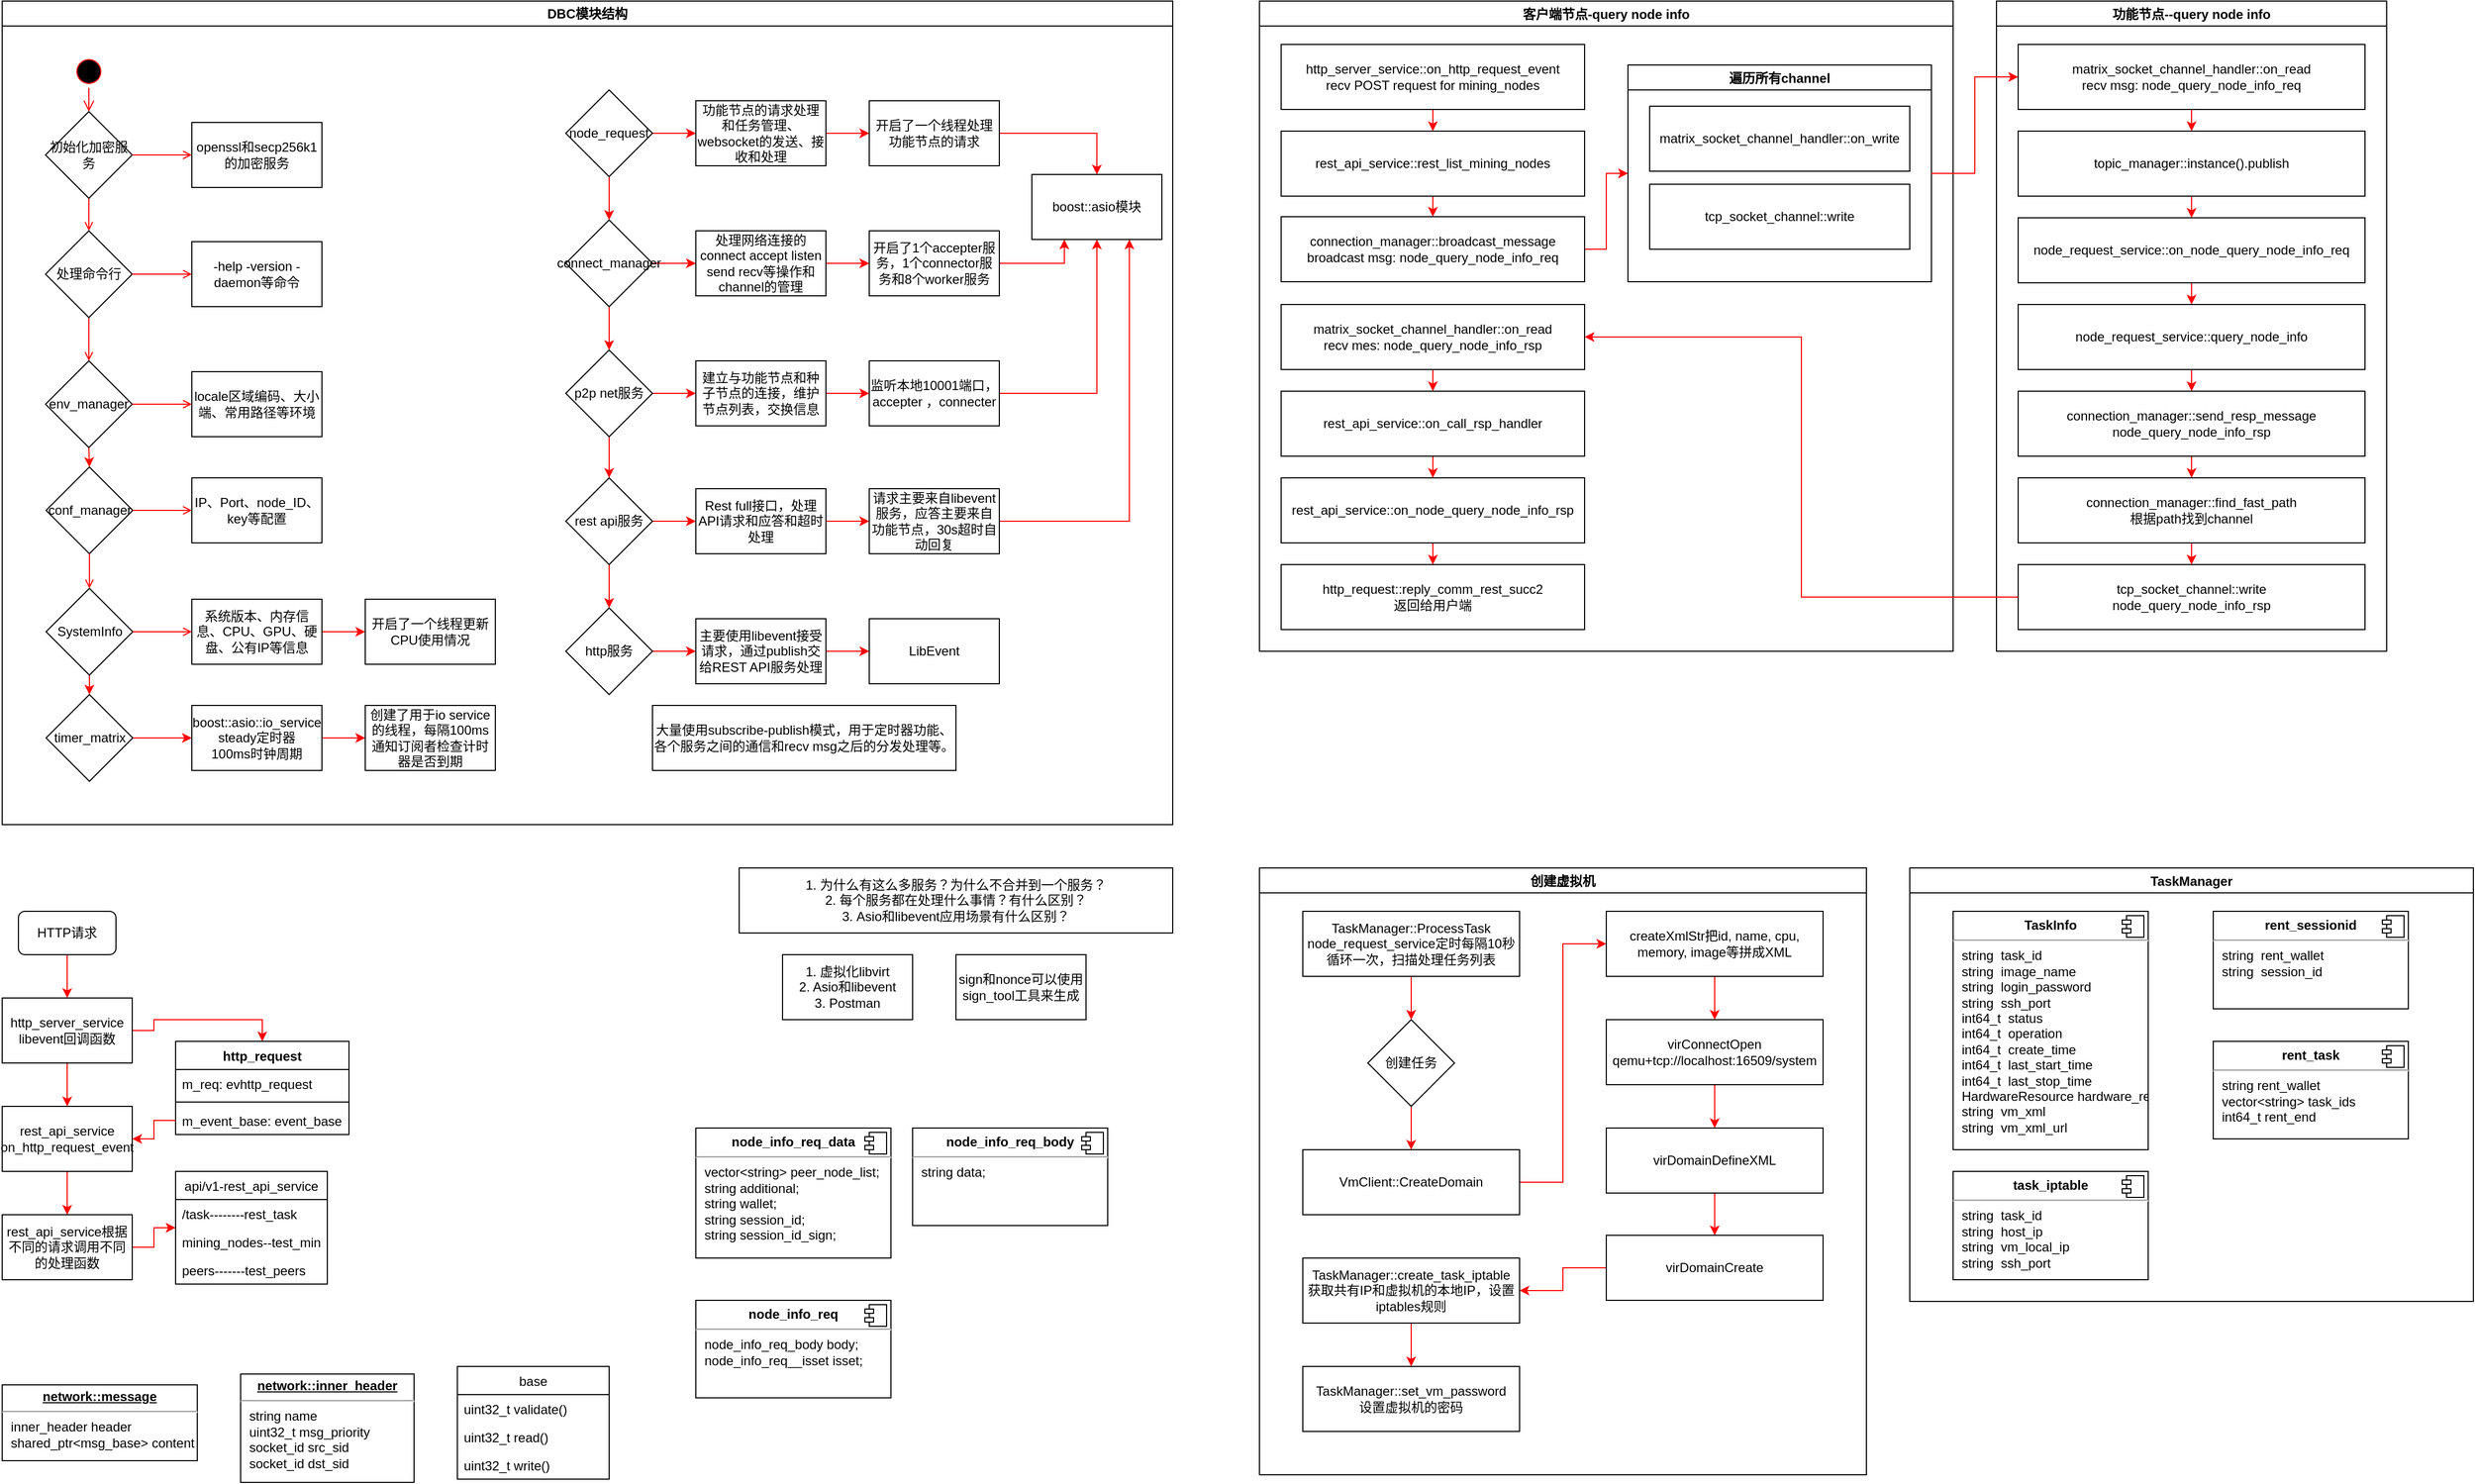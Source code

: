 <mxfile version="15.5.0" type="github">
  <diagram name="Page-1" id="e7e014a7-5840-1c2e-5031-d8a46d1fe8dd">
    <mxGraphModel dx="1355" dy="773" grid="1" gridSize="10" guides="1" tooltips="1" connect="1" arrows="1" fold="1" page="1" pageScale="1" pageWidth="1169" pageHeight="826" background="none" math="0" shadow="0">
      <root>
        <mxCell id="0" />
        <mxCell id="1" parent="0" />
        <mxCell id="2" value="DBC模块结构" style="swimlane;whiteSpace=wrap" parent="1" vertex="1">
          <mxGeometry x="40" y="40" width="1080" height="760" as="geometry" />
        </mxCell>
        <mxCell id="5" value="" style="ellipse;shape=startState;fillColor=#000000;strokeColor=#ff0000;" parent="2" vertex="1">
          <mxGeometry x="65" y="50" width="30" height="30" as="geometry" />
        </mxCell>
        <mxCell id="6" value="" style="edgeStyle=elbowEdgeStyle;elbow=horizontal;verticalAlign=bottom;endArrow=open;endSize=8;strokeColor=#FF0000;endFill=1;rounded=0;entryX=0.5;entryY=0;entryDx=0;entryDy=0;" parent="2" source="5" target="j3g2-RbLPYTZvtvbNVoc-41" edge="1">
          <mxGeometry x="65" y="50" as="geometry">
            <mxPoint x="80.5" y="120" as="targetPoint" />
          </mxGeometry>
        </mxCell>
        <mxCell id="9" value="" style="endArrow=open;strokeColor=#FF0000;endFill=1;rounded=0;exitX=0.5;exitY=1;exitDx=0;exitDy=0;entryX=0.5;entryY=0;entryDx=0;entryDy=0;" parent="2" source="j3g2-RbLPYTZvtvbNVoc-41" target="j3g2-RbLPYTZvtvbNVoc-42" edge="1">
          <mxGeometry relative="1" as="geometry">
            <mxPoint x="80" y="170" as="sourcePoint" />
            <mxPoint x="180.5" y="142" as="targetPoint" />
          </mxGeometry>
        </mxCell>
        <mxCell id="11" value="" style="endArrow=open;strokeColor=#FF0000;endFill=1;rounded=0;entryX=0.5;entryY=0;entryDx=0;entryDy=0;exitX=0.5;exitY=1;exitDx=0;exitDy=0;" parent="2" source="j3g2-RbLPYTZvtvbNVoc-42" target="j3g2-RbLPYTZvtvbNVoc-43" edge="1">
          <mxGeometry relative="1" as="geometry">
            <mxPoint x="160.5" y="322" as="sourcePoint" />
            <mxPoint x="80" y="335" as="targetPoint" />
          </mxGeometry>
        </mxCell>
        <mxCell id="j3g2-RbLPYTZvtvbNVoc-41" value="初始化加密服务" style="rhombus;whiteSpace=wrap;html=1;" parent="2" vertex="1">
          <mxGeometry x="40" y="102" width="80" height="80" as="geometry" />
        </mxCell>
        <mxCell id="j3g2-RbLPYTZvtvbNVoc-42" value="处理命令行" style="rhombus;whiteSpace=wrap;html=1;" parent="2" vertex="1">
          <mxGeometry x="40" y="212" width="80" height="80" as="geometry" />
        </mxCell>
        <mxCell id="j3g2-RbLPYTZvtvbNVoc-46" style="edgeStyle=orthogonalEdgeStyle;rounded=0;orthogonalLoop=1;jettySize=auto;html=1;exitX=0.5;exitY=1;exitDx=0;exitDy=0;entryX=0.5;entryY=0;entryDx=0;entryDy=0;strokeColor=#FF0000;" parent="2" source="j3g2-RbLPYTZvtvbNVoc-43" target="j3g2-RbLPYTZvtvbNVoc-44" edge="1">
          <mxGeometry relative="1" as="geometry" />
        </mxCell>
        <mxCell id="j3g2-RbLPYTZvtvbNVoc-43" value="env_manager" style="rhombus;whiteSpace=wrap;html=1;" parent="2" vertex="1">
          <mxGeometry x="40" y="332" width="80" height="80" as="geometry" />
        </mxCell>
        <mxCell id="j3g2-RbLPYTZvtvbNVoc-44" value="conf_manager" style="rhombus;whiteSpace=wrap;html=1;" parent="2" vertex="1">
          <mxGeometry x="40.5" y="430" width="80" height="80" as="geometry" />
        </mxCell>
        <mxCell id="j3g2-RbLPYTZvtvbNVoc-63" style="edgeStyle=orthogonalEdgeStyle;rounded=0;orthogonalLoop=1;jettySize=auto;html=1;exitX=0.5;exitY=1;exitDx=0;exitDy=0;entryX=0.5;entryY=0;entryDx=0;entryDy=0;strokeColor=#FF0000;" parent="2" source="j3g2-RbLPYTZvtvbNVoc-48" target="j3g2-RbLPYTZvtvbNVoc-62" edge="1">
          <mxGeometry relative="1" as="geometry" />
        </mxCell>
        <mxCell id="j3g2-RbLPYTZvtvbNVoc-48" value="SystemInfo" style="rhombus;whiteSpace=wrap;html=1;" parent="2" vertex="1">
          <mxGeometry x="40.5" y="542" width="80" height="80" as="geometry" />
        </mxCell>
        <mxCell id="j3g2-RbLPYTZvtvbNVoc-50" value="" style="endArrow=open;strokeColor=#FF0000;endFill=1;rounded=0;entryX=0.5;entryY=0;entryDx=0;entryDy=0;exitX=0.5;exitY=1;exitDx=0;exitDy=0;" parent="2" source="j3g2-RbLPYTZvtvbNVoc-44" target="j3g2-RbLPYTZvtvbNVoc-48" edge="1">
          <mxGeometry relative="1" as="geometry">
            <mxPoint x="90" y="302" as="sourcePoint" />
            <mxPoint x="90" y="342" as="targetPoint" />
          </mxGeometry>
        </mxCell>
        <mxCell id="j3g2-RbLPYTZvtvbNVoc-51" value="openssl和secp256k1的加密服务" style="rounded=0;whiteSpace=wrap;html=1;" parent="2" vertex="1">
          <mxGeometry x="175" y="112" width="120" height="60" as="geometry" />
        </mxCell>
        <mxCell id="20" value="" style="endArrow=open;strokeColor=#FF0000;endFill=1;rounded=0;exitX=1;exitY=0.5;exitDx=0;exitDy=0;entryX=0;entryY=0.5;entryDx=0;entryDy=0;" parent="2" source="j3g2-RbLPYTZvtvbNVoc-41" target="j3g2-RbLPYTZvtvbNVoc-51" edge="1">
          <mxGeometry relative="1" as="geometry">
            <mxPoint x="259.5" y="448" as="sourcePoint" />
            <mxPoint x="389.5" y="448" as="targetPoint" />
          </mxGeometry>
        </mxCell>
        <mxCell id="j3g2-RbLPYTZvtvbNVoc-52" value="-help -version -daemon等命令" style="rounded=0;whiteSpace=wrap;html=1;" parent="2" vertex="1">
          <mxGeometry x="175" y="222" width="120" height="60" as="geometry" />
        </mxCell>
        <mxCell id="j3g2-RbLPYTZvtvbNVoc-53" value="" style="endArrow=open;strokeColor=#FF0000;endFill=1;rounded=0;exitX=1;exitY=0.5;exitDx=0;exitDy=0;entryX=0;entryY=0.5;entryDx=0;entryDy=0;" parent="2" source="j3g2-RbLPYTZvtvbNVoc-42" target="j3g2-RbLPYTZvtvbNVoc-52" edge="1">
          <mxGeometry relative="1" as="geometry">
            <mxPoint x="130" y="152" as="sourcePoint" />
            <mxPoint x="295" y="152" as="targetPoint" />
          </mxGeometry>
        </mxCell>
        <mxCell id="j3g2-RbLPYTZvtvbNVoc-54" value="locale区域编码、大小端、常用路径等环境" style="rounded=0;whiteSpace=wrap;html=1;" parent="2" vertex="1">
          <mxGeometry x="175" y="342" width="120" height="60" as="geometry" />
        </mxCell>
        <mxCell id="j3g2-RbLPYTZvtvbNVoc-55" value="" style="endArrow=open;strokeColor=#FF0000;endFill=1;rounded=0;exitX=1;exitY=0.5;exitDx=0;exitDy=0;entryX=0;entryY=0.5;entryDx=0;entryDy=0;" parent="2" source="j3g2-RbLPYTZvtvbNVoc-43" target="j3g2-RbLPYTZvtvbNVoc-54" edge="1">
          <mxGeometry relative="1" as="geometry">
            <mxPoint x="130" y="262" as="sourcePoint" />
            <mxPoint x="295" y="262" as="targetPoint" />
          </mxGeometry>
        </mxCell>
        <mxCell id="j3g2-RbLPYTZvtvbNVoc-56" value="IP、Port、node_ID、key等配置" style="rounded=0;whiteSpace=wrap;html=1;" parent="2" vertex="1">
          <mxGeometry x="175" y="440" width="120" height="60" as="geometry" />
        </mxCell>
        <mxCell id="j3g2-RbLPYTZvtvbNVoc-57" value="" style="endArrow=open;strokeColor=#FF0000;endFill=1;rounded=0;exitX=1;exitY=0.5;exitDx=0;exitDy=0;entryX=0;entryY=0.5;entryDx=0;entryDy=0;" parent="2" source="j3g2-RbLPYTZvtvbNVoc-44" target="j3g2-RbLPYTZvtvbNVoc-56" edge="1">
          <mxGeometry relative="1" as="geometry">
            <mxPoint x="130" y="382" as="sourcePoint" />
            <mxPoint x="295" y="382" as="targetPoint" />
          </mxGeometry>
        </mxCell>
        <mxCell id="j3g2-RbLPYTZvtvbNVoc-66" style="edgeStyle=orthogonalEdgeStyle;rounded=0;orthogonalLoop=1;jettySize=auto;html=1;exitX=1;exitY=0.5;exitDx=0;exitDy=0;entryX=0;entryY=0.5;entryDx=0;entryDy=0;strokeColor=#FF0000;" parent="2" source="j3g2-RbLPYTZvtvbNVoc-58" target="j3g2-RbLPYTZvtvbNVoc-60" edge="1">
          <mxGeometry relative="1" as="geometry" />
        </mxCell>
        <mxCell id="j3g2-RbLPYTZvtvbNVoc-58" value="系统版本、内存信息、CPU、GPU、硬盘、公有IP等信息" style="rounded=0;whiteSpace=wrap;html=1;" parent="2" vertex="1">
          <mxGeometry x="175" y="552" width="120" height="60" as="geometry" />
        </mxCell>
        <mxCell id="j3g2-RbLPYTZvtvbNVoc-60" value="开启了一个线程更新CPU使用情况" style="rounded=0;whiteSpace=wrap;html=1;" parent="2" vertex="1">
          <mxGeometry x="335" y="552" width="120" height="60" as="geometry" />
        </mxCell>
        <mxCell id="j3g2-RbLPYTZvtvbNVoc-65" style="edgeStyle=orthogonalEdgeStyle;rounded=0;orthogonalLoop=1;jettySize=auto;html=1;exitX=1;exitY=0.5;exitDx=0;exitDy=0;strokeColor=#FF0000;" parent="2" source="j3g2-RbLPYTZvtvbNVoc-62" target="j3g2-RbLPYTZvtvbNVoc-64" edge="1">
          <mxGeometry relative="1" as="geometry" />
        </mxCell>
        <mxCell id="j3g2-RbLPYTZvtvbNVoc-62" value="timer_matrix" style="rhombus;whiteSpace=wrap;html=1;" parent="2" vertex="1">
          <mxGeometry x="40.5" y="640" width="80" height="80" as="geometry" />
        </mxCell>
        <mxCell id="j3g2-RbLPYTZvtvbNVoc-68" style="edgeStyle=orthogonalEdgeStyle;rounded=0;orthogonalLoop=1;jettySize=auto;html=1;exitX=1;exitY=0.5;exitDx=0;exitDy=0;entryX=0;entryY=0.5;entryDx=0;entryDy=0;strokeColor=#FF0000;" parent="2" source="j3g2-RbLPYTZvtvbNVoc-64" target="j3g2-RbLPYTZvtvbNVoc-67" edge="1">
          <mxGeometry relative="1" as="geometry" />
        </mxCell>
        <mxCell id="j3g2-RbLPYTZvtvbNVoc-64" value="boost::asio::io_service&lt;br&gt;steady定时器&lt;br&gt;100ms时钟周期" style="rounded=0;whiteSpace=wrap;html=1;" parent="2" vertex="1">
          <mxGeometry x="175" y="650" width="120" height="60" as="geometry" />
        </mxCell>
        <mxCell id="j3g2-RbLPYTZvtvbNVoc-67" value="创建了用于io service的线程，每隔100ms通知订阅者检查计时器是否到期" style="rounded=0;whiteSpace=wrap;html=1;" parent="2" vertex="1">
          <mxGeometry x="335" y="650" width="120" height="60" as="geometry" />
        </mxCell>
        <mxCell id="j3g2-RbLPYTZvtvbNVoc-71" style="edgeStyle=orthogonalEdgeStyle;rounded=0;orthogonalLoop=1;jettySize=auto;html=1;exitX=1;exitY=0.5;exitDx=0;exitDy=0;strokeColor=#FF0000;" parent="2" source="j3g2-RbLPYTZvtvbNVoc-69" target="j3g2-RbLPYTZvtvbNVoc-70" edge="1">
          <mxGeometry relative="1" as="geometry" />
        </mxCell>
        <mxCell id="pLDWIjj2GUjcDCVIS8U9-26" style="edgeStyle=orthogonalEdgeStyle;rounded=0;orthogonalLoop=1;jettySize=auto;html=1;exitX=0.5;exitY=1;exitDx=0;exitDy=0;entryX=0.5;entryY=0;entryDx=0;entryDy=0;strokeColor=#FF0000;" parent="2" source="j3g2-RbLPYTZvtvbNVoc-69" target="j3g2-RbLPYTZvtvbNVoc-72" edge="1">
          <mxGeometry relative="1" as="geometry" />
        </mxCell>
        <mxCell id="j3g2-RbLPYTZvtvbNVoc-69" value="node_request" style="rhombus;whiteSpace=wrap;html=1;" parent="2" vertex="1">
          <mxGeometry x="520" y="82" width="80" height="80" as="geometry" />
        </mxCell>
        <mxCell id="j3g2-RbLPYTZvtvbNVoc-75" style="edgeStyle=orthogonalEdgeStyle;rounded=0;orthogonalLoop=1;jettySize=auto;html=1;exitX=1;exitY=0.5;exitDx=0;exitDy=0;entryX=0;entryY=0.5;entryDx=0;entryDy=0;strokeColor=#FF0000;" parent="2" source="j3g2-RbLPYTZvtvbNVoc-70" target="j3g2-RbLPYTZvtvbNVoc-74" edge="1">
          <mxGeometry relative="1" as="geometry" />
        </mxCell>
        <mxCell id="j3g2-RbLPYTZvtvbNVoc-70" value="功能节点的请求处理和任务管理、websocket的发送、接收和处理" style="rounded=0;whiteSpace=wrap;html=1;" parent="2" vertex="1">
          <mxGeometry x="640" y="92" width="120" height="60" as="geometry" />
        </mxCell>
        <mxCell id="j3g2-RbLPYTZvtvbNVoc-86" style="edgeStyle=orthogonalEdgeStyle;rounded=0;orthogonalLoop=1;jettySize=auto;html=1;exitX=1;exitY=0.5;exitDx=0;exitDy=0;strokeColor=#FF0000;" parent="2" source="j3g2-RbLPYTZvtvbNVoc-72" target="j3g2-RbLPYTZvtvbNVoc-76" edge="1">
          <mxGeometry relative="1" as="geometry" />
        </mxCell>
        <mxCell id="pLDWIjj2GUjcDCVIS8U9-27" style="edgeStyle=orthogonalEdgeStyle;rounded=0;orthogonalLoop=1;jettySize=auto;html=1;exitX=0.5;exitY=1;exitDx=0;exitDy=0;strokeColor=#FF0000;" parent="2" source="j3g2-RbLPYTZvtvbNVoc-72" target="j3g2-RbLPYTZvtvbNVoc-73" edge="1">
          <mxGeometry relative="1" as="geometry" />
        </mxCell>
        <mxCell id="j3g2-RbLPYTZvtvbNVoc-72" value="connect_manager" style="rhombus;whiteSpace=wrap;html=1;" parent="2" vertex="1">
          <mxGeometry x="520" y="202" width="80" height="80" as="geometry" />
        </mxCell>
        <mxCell id="j3g2-RbLPYTZvtvbNVoc-88" style="edgeStyle=orthogonalEdgeStyle;rounded=0;orthogonalLoop=1;jettySize=auto;html=1;exitX=1;exitY=0.5;exitDx=0;exitDy=0;entryX=0;entryY=0.5;entryDx=0;entryDy=0;strokeColor=#FF0000;" parent="2" source="j3g2-RbLPYTZvtvbNVoc-73" target="j3g2-RbLPYTZvtvbNVoc-78" edge="1">
          <mxGeometry relative="1" as="geometry" />
        </mxCell>
        <mxCell id="pLDWIjj2GUjcDCVIS8U9-28" style="edgeStyle=orthogonalEdgeStyle;rounded=0;orthogonalLoop=1;jettySize=auto;html=1;exitX=0.5;exitY=1;exitDx=0;exitDy=0;strokeColor=#FF0000;" parent="2" source="j3g2-RbLPYTZvtvbNVoc-73" target="j3g2-RbLPYTZvtvbNVoc-80" edge="1">
          <mxGeometry relative="1" as="geometry" />
        </mxCell>
        <mxCell id="j3g2-RbLPYTZvtvbNVoc-73" value="p2p net服务" style="rhombus;whiteSpace=wrap;html=1;" parent="2" vertex="1">
          <mxGeometry x="520" y="322" width="80" height="80" as="geometry" />
        </mxCell>
        <mxCell id="j3g2-RbLPYTZvtvbNVoc-95" style="edgeStyle=orthogonalEdgeStyle;rounded=0;orthogonalLoop=1;jettySize=auto;html=1;exitX=1;exitY=0.5;exitDx=0;exitDy=0;entryX=0.5;entryY=0;entryDx=0;entryDy=0;strokeColor=#FF0000;" parent="2" source="j3g2-RbLPYTZvtvbNVoc-74" target="j3g2-RbLPYTZvtvbNVoc-94" edge="1">
          <mxGeometry relative="1" as="geometry" />
        </mxCell>
        <mxCell id="j3g2-RbLPYTZvtvbNVoc-74" value="开启了一个线程处理功能节点的请求" style="rounded=0;whiteSpace=wrap;html=1;" parent="2" vertex="1">
          <mxGeometry x="800" y="92" width="120" height="60" as="geometry" />
        </mxCell>
        <mxCell id="j3g2-RbLPYTZvtvbNVoc-87" style="edgeStyle=orthogonalEdgeStyle;rounded=0;orthogonalLoop=1;jettySize=auto;html=1;exitX=1;exitY=0.5;exitDx=0;exitDy=0;strokeColor=#FF0000;" parent="2" source="j3g2-RbLPYTZvtvbNVoc-76" target="j3g2-RbLPYTZvtvbNVoc-77" edge="1">
          <mxGeometry relative="1" as="geometry" />
        </mxCell>
        <mxCell id="j3g2-RbLPYTZvtvbNVoc-76" value="处理网络连接的connect accept listen send recv等操作和 channel的管理" style="rounded=0;whiteSpace=wrap;html=1;" parent="2" vertex="1">
          <mxGeometry x="640" y="212" width="120" height="60" as="geometry" />
        </mxCell>
        <mxCell id="j3g2-RbLPYTZvtvbNVoc-96" style="edgeStyle=orthogonalEdgeStyle;rounded=0;orthogonalLoop=1;jettySize=auto;html=1;exitX=1;exitY=0.5;exitDx=0;exitDy=0;entryX=0.25;entryY=1;entryDx=0;entryDy=0;strokeColor=#FF0000;" parent="2" source="j3g2-RbLPYTZvtvbNVoc-77" target="j3g2-RbLPYTZvtvbNVoc-94" edge="1">
          <mxGeometry relative="1" as="geometry" />
        </mxCell>
        <mxCell id="j3g2-RbLPYTZvtvbNVoc-77" value="开启了1个accepter服务，1个connector服务和8个worker服务" style="rounded=0;whiteSpace=wrap;html=1;" parent="2" vertex="1">
          <mxGeometry x="800" y="212" width="120" height="60" as="geometry" />
        </mxCell>
        <mxCell id="j3g2-RbLPYTZvtvbNVoc-89" style="edgeStyle=orthogonalEdgeStyle;rounded=0;orthogonalLoop=1;jettySize=auto;html=1;exitX=1;exitY=0.5;exitDx=0;exitDy=0;strokeColor=#FF0000;" parent="2" source="j3g2-RbLPYTZvtvbNVoc-78" target="j3g2-RbLPYTZvtvbNVoc-79" edge="1">
          <mxGeometry relative="1" as="geometry" />
        </mxCell>
        <mxCell id="j3g2-RbLPYTZvtvbNVoc-78" value="&lt;span&gt;建立与功能节点和种子节点的连接，维护节点列表，交换信息&lt;/span&gt;" style="rounded=0;whiteSpace=wrap;html=1;" parent="2" vertex="1">
          <mxGeometry x="640" y="332" width="120" height="60" as="geometry" />
        </mxCell>
        <mxCell id="j3g2-RbLPYTZvtvbNVoc-97" style="edgeStyle=orthogonalEdgeStyle;rounded=0;orthogonalLoop=1;jettySize=auto;html=1;exitX=1;exitY=0.5;exitDx=0;exitDy=0;strokeColor=#FF0000;entryX=0.5;entryY=1;entryDx=0;entryDy=0;" parent="2" source="j3g2-RbLPYTZvtvbNVoc-79" target="j3g2-RbLPYTZvtvbNVoc-94" edge="1">
          <mxGeometry relative="1" as="geometry">
            <mxPoint x="1040" y="310" as="targetPoint" />
          </mxGeometry>
        </mxCell>
        <mxCell id="j3g2-RbLPYTZvtvbNVoc-79" value="监听本地10001端口，accepter ，connecter" style="rounded=0;whiteSpace=wrap;html=1;" parent="2" vertex="1">
          <mxGeometry x="800" y="332" width="120" height="60" as="geometry" />
        </mxCell>
        <mxCell id="j3g2-RbLPYTZvtvbNVoc-90" style="edgeStyle=orthogonalEdgeStyle;rounded=0;orthogonalLoop=1;jettySize=auto;html=1;exitX=1;exitY=0.5;exitDx=0;exitDy=0;strokeColor=#FF0000;" parent="2" source="j3g2-RbLPYTZvtvbNVoc-80" target="j3g2-RbLPYTZvtvbNVoc-82" edge="1">
          <mxGeometry relative="1" as="geometry" />
        </mxCell>
        <mxCell id="pLDWIjj2GUjcDCVIS8U9-29" style="edgeStyle=orthogonalEdgeStyle;rounded=0;orthogonalLoop=1;jettySize=auto;html=1;exitX=0.5;exitY=1;exitDx=0;exitDy=0;strokeColor=#FF0000;" parent="2" source="j3g2-RbLPYTZvtvbNVoc-80" target="j3g2-RbLPYTZvtvbNVoc-81" edge="1">
          <mxGeometry relative="1" as="geometry" />
        </mxCell>
        <mxCell id="j3g2-RbLPYTZvtvbNVoc-80" value="rest api服务" style="rhombus;whiteSpace=wrap;html=1;" parent="2" vertex="1">
          <mxGeometry x="520" y="440" width="80" height="80" as="geometry" />
        </mxCell>
        <mxCell id="j3g2-RbLPYTZvtvbNVoc-92" style="edgeStyle=orthogonalEdgeStyle;rounded=0;orthogonalLoop=1;jettySize=auto;html=1;exitX=1;exitY=0.5;exitDx=0;exitDy=0;entryX=0;entryY=0.5;entryDx=0;entryDy=0;strokeColor=#FF0000;" parent="2" source="j3g2-RbLPYTZvtvbNVoc-81" target="j3g2-RbLPYTZvtvbNVoc-84" edge="1">
          <mxGeometry relative="1" as="geometry" />
        </mxCell>
        <mxCell id="j3g2-RbLPYTZvtvbNVoc-81" value="http服务" style="rhombus;whiteSpace=wrap;html=1;" parent="2" vertex="1">
          <mxGeometry x="520" y="560" width="80" height="80" as="geometry" />
        </mxCell>
        <mxCell id="j3g2-RbLPYTZvtvbNVoc-91" style="edgeStyle=orthogonalEdgeStyle;rounded=0;orthogonalLoop=1;jettySize=auto;html=1;exitX=1;exitY=0.5;exitDx=0;exitDy=0;entryX=0;entryY=0.5;entryDx=0;entryDy=0;strokeColor=#FF0000;" parent="2" source="j3g2-RbLPYTZvtvbNVoc-82" target="j3g2-RbLPYTZvtvbNVoc-83" edge="1">
          <mxGeometry relative="1" as="geometry" />
        </mxCell>
        <mxCell id="j3g2-RbLPYTZvtvbNVoc-82" value="Rest full接口，处理API请求和应答和超时处理" style="rounded=0;whiteSpace=wrap;html=1;" parent="2" vertex="1">
          <mxGeometry x="640" y="450" width="120" height="60" as="geometry" />
        </mxCell>
        <mxCell id="pLDWIjj2GUjcDCVIS8U9-20" style="edgeStyle=orthogonalEdgeStyle;rounded=0;orthogonalLoop=1;jettySize=auto;html=1;exitX=1;exitY=0.5;exitDx=0;exitDy=0;entryX=0.75;entryY=1;entryDx=0;entryDy=0;entryPerimeter=0;strokeColor=#FF0000;" parent="2" source="j3g2-RbLPYTZvtvbNVoc-83" target="j3g2-RbLPYTZvtvbNVoc-94" edge="1">
          <mxGeometry relative="1" as="geometry" />
        </mxCell>
        <mxCell id="j3g2-RbLPYTZvtvbNVoc-83" value="请求主要来自libevent服务，应答主要来自功能节点，30s超时自动回复" style="rounded=0;whiteSpace=wrap;html=1;" parent="2" vertex="1">
          <mxGeometry x="800" y="450" width="120" height="60" as="geometry" />
        </mxCell>
        <mxCell id="j3g2-RbLPYTZvtvbNVoc-93" style="edgeStyle=orthogonalEdgeStyle;rounded=0;orthogonalLoop=1;jettySize=auto;html=1;exitX=1;exitY=0.5;exitDx=0;exitDy=0;strokeColor=#FF0000;" parent="2" source="j3g2-RbLPYTZvtvbNVoc-84" target="j3g2-RbLPYTZvtvbNVoc-85" edge="1">
          <mxGeometry relative="1" as="geometry" />
        </mxCell>
        <mxCell id="j3g2-RbLPYTZvtvbNVoc-84" value="&lt;span&gt;主要使用libevent接受请求，通过publish交给REST API服务处理&lt;/span&gt;" style="rounded=0;whiteSpace=wrap;html=1;" parent="2" vertex="1">
          <mxGeometry x="640" y="570" width="120" height="60" as="geometry" />
        </mxCell>
        <mxCell id="j3g2-RbLPYTZvtvbNVoc-85" value="LibEvent" style="rounded=0;whiteSpace=wrap;html=1;" parent="2" vertex="1">
          <mxGeometry x="800" y="570" width="120" height="60" as="geometry" />
        </mxCell>
        <mxCell id="j3g2-RbLPYTZvtvbNVoc-94" value="boost::asio模块" style="rounded=0;whiteSpace=wrap;html=1;" parent="2" vertex="1">
          <mxGeometry x="950" y="160" width="120" height="60" as="geometry" />
        </mxCell>
        <mxCell id="nzFxxBjij32cpxuQX-4B-20" value="大量使用subscribe-publish模式，用于定时器功能、各个服务之间的通信和recv msg之后的分发处理等。" style="rounded=0;whiteSpace=wrap;html=1;" parent="2" vertex="1">
          <mxGeometry x="600" y="650" width="280" height="60" as="geometry" />
        </mxCell>
        <mxCell id="j3g2-RbLPYTZvtvbNVoc-59" value="" style="endArrow=open;strokeColor=#FF0000;endFill=1;rounded=0;exitX=1;exitY=0.5;exitDx=0;exitDy=0;" parent="1" source="j3g2-RbLPYTZvtvbNVoc-48" edge="1">
          <mxGeometry relative="1" as="geometry">
            <mxPoint x="170.5" y="520" as="sourcePoint" />
            <mxPoint x="215" y="622" as="targetPoint" />
          </mxGeometry>
        </mxCell>
        <mxCell id="pLDWIjj2GUjcDCVIS8U9-24" value="&lt;span&gt;1. 为什么有这么多服务？为什么不合并到一个服务？&lt;br&gt;2. 每个服务都在处理什么事情？有什么区别？&lt;br&gt;3. Asio和libevent应用场景有什么区别？&lt;br&gt;&lt;/span&gt;" style="rounded=0;whiteSpace=wrap;html=1;" parent="1" vertex="1">
          <mxGeometry x="720" y="840" width="400" height="60" as="geometry" />
        </mxCell>
        <mxCell id="pLDWIjj2GUjcDCVIS8U9-25" value="1. 虚拟化libvirt&lt;br&gt;2. Asio和libevent&lt;br&gt;3. Postman" style="rounded=0;whiteSpace=wrap;html=1;" parent="1" vertex="1">
          <mxGeometry x="760" y="920" width="120" height="60" as="geometry" />
        </mxCell>
        <mxCell id="pLDWIjj2GUjcDCVIS8U9-39" style="edgeStyle=orthogonalEdgeStyle;rounded=0;orthogonalLoop=1;jettySize=auto;html=1;exitX=0.5;exitY=1;exitDx=0;exitDy=0;entryX=0.5;entryY=0;entryDx=0;entryDy=0;strokeColor=#FF0000;" parent="1" source="pLDWIjj2GUjcDCVIS8U9-31" target="pLDWIjj2GUjcDCVIS8U9-34" edge="1">
          <mxGeometry relative="1" as="geometry" />
        </mxCell>
        <mxCell id="pLDWIjj2GUjcDCVIS8U9-43" style="edgeStyle=orthogonalEdgeStyle;rounded=0;orthogonalLoop=1;jettySize=auto;html=1;exitX=1;exitY=0.5;exitDx=0;exitDy=0;entryX=0.5;entryY=0;entryDx=0;entryDy=0;strokeColor=#FF0000;" parent="1" source="pLDWIjj2GUjcDCVIS8U9-31" target="pLDWIjj2GUjcDCVIS8U9-35" edge="1">
          <mxGeometry relative="1" as="geometry" />
        </mxCell>
        <mxCell id="pLDWIjj2GUjcDCVIS8U9-31" value="http_server_service&lt;br&gt;libevent回调函数" style="rounded=0;whiteSpace=wrap;html=1;" parent="1" vertex="1">
          <mxGeometry x="40" y="960" width="120" height="60" as="geometry" />
        </mxCell>
        <mxCell id="pLDWIjj2GUjcDCVIS8U9-33" style="edgeStyle=orthogonalEdgeStyle;rounded=0;orthogonalLoop=1;jettySize=auto;html=1;exitX=0.5;exitY=1;exitDx=0;exitDy=0;entryX=0.5;entryY=0;entryDx=0;entryDy=0;strokeColor=#FF0000;" parent="1" source="pLDWIjj2GUjcDCVIS8U9-32" target="pLDWIjj2GUjcDCVIS8U9-31" edge="1">
          <mxGeometry relative="1" as="geometry" />
        </mxCell>
        <mxCell id="pLDWIjj2GUjcDCVIS8U9-32" value="HTTP请求" style="rounded=1;whiteSpace=wrap;html=1;" parent="1" vertex="1">
          <mxGeometry x="55" y="880" width="90" height="40" as="geometry" />
        </mxCell>
        <mxCell id="3PtT3HsG_hEtQFNHx_Ds-42" style="edgeStyle=orthogonalEdgeStyle;rounded=0;orthogonalLoop=1;jettySize=auto;html=1;exitX=0.5;exitY=1;exitDx=0;exitDy=0;strokeColor=#FF0000;" parent="1" source="pLDWIjj2GUjcDCVIS8U9-34" target="3PtT3HsG_hEtQFNHx_Ds-20" edge="1">
          <mxGeometry relative="1" as="geometry" />
        </mxCell>
        <mxCell id="pLDWIjj2GUjcDCVIS8U9-34" value="rest_api_service&lt;br&gt;on_http_request_event" style="rounded=0;whiteSpace=wrap;html=1;" parent="1" vertex="1">
          <mxGeometry x="40" y="1060" width="120" height="60" as="geometry" />
        </mxCell>
        <mxCell id="pLDWIjj2GUjcDCVIS8U9-35" value="http_request" style="swimlane;fontStyle=1;align=center;verticalAlign=top;childLayout=stackLayout;horizontal=1;startSize=26;horizontalStack=0;resizeParent=1;resizeParentMax=0;resizeLast=0;collapsible=1;marginBottom=0;" parent="1" vertex="1">
          <mxGeometry x="200" y="1000" width="160" height="86" as="geometry" />
        </mxCell>
        <mxCell id="pLDWIjj2GUjcDCVIS8U9-36" value="m_req: evhttp_request" style="text;strokeColor=none;fillColor=none;align=left;verticalAlign=top;spacingLeft=4;spacingRight=4;overflow=hidden;rotatable=0;points=[[0,0.5],[1,0.5]];portConstraint=eastwest;" parent="pLDWIjj2GUjcDCVIS8U9-35" vertex="1">
          <mxGeometry y="26" width="160" height="26" as="geometry" />
        </mxCell>
        <mxCell id="pLDWIjj2GUjcDCVIS8U9-37" value="" style="line;strokeWidth=1;fillColor=none;align=left;verticalAlign=middle;spacingTop=-1;spacingLeft=3;spacingRight=3;rotatable=0;labelPosition=right;points=[];portConstraint=eastwest;" parent="pLDWIjj2GUjcDCVIS8U9-35" vertex="1">
          <mxGeometry y="52" width="160" height="8" as="geometry" />
        </mxCell>
        <mxCell id="pLDWIjj2GUjcDCVIS8U9-38" value="m_event_base: event_base" style="text;strokeColor=none;fillColor=none;align=left;verticalAlign=top;spacingLeft=4;spacingRight=4;overflow=hidden;rotatable=0;points=[[0,0.5],[1,0.5]];portConstraint=eastwest;" parent="pLDWIjj2GUjcDCVIS8U9-35" vertex="1">
          <mxGeometry y="60" width="160" height="26" as="geometry" />
        </mxCell>
        <mxCell id="pLDWIjj2GUjcDCVIS8U9-44" style="edgeStyle=orthogonalEdgeStyle;rounded=0;orthogonalLoop=1;jettySize=auto;html=1;exitX=0;exitY=0.5;exitDx=0;exitDy=0;strokeColor=#FF0000;" parent="1" source="pLDWIjj2GUjcDCVIS8U9-38" target="pLDWIjj2GUjcDCVIS8U9-34" edge="1">
          <mxGeometry relative="1" as="geometry" />
        </mxCell>
        <mxCell id="3PtT3HsG_hEtQFNHx_Ds-43" style="edgeStyle=orthogonalEdgeStyle;rounded=0;orthogonalLoop=1;jettySize=auto;html=1;exitX=1;exitY=0.5;exitDx=0;exitDy=0;strokeColor=#FF0000;" parent="1" source="3PtT3HsG_hEtQFNHx_Ds-20" target="3PtT3HsG_hEtQFNHx_Ds-35" edge="1">
          <mxGeometry relative="1" as="geometry" />
        </mxCell>
        <mxCell id="3PtT3HsG_hEtQFNHx_Ds-20" value="rest_api_service根据不同的请求调用不同的处理函数" style="rounded=0;whiteSpace=wrap;html=1;" parent="1" vertex="1">
          <mxGeometry x="40" y="1160" width="120" height="60" as="geometry" />
        </mxCell>
        <mxCell id="3PtT3HsG_hEtQFNHx_Ds-35" value="api/v1-rest_api_service" style="swimlane;fontStyle=0;childLayout=stackLayout;horizontal=1;startSize=26;horizontalStack=0;resizeParent=1;resizeParentMax=0;resizeLast=0;collapsible=1;marginBottom=0;" parent="1" vertex="1">
          <mxGeometry x="200" y="1120" width="140" height="104" as="geometry" />
        </mxCell>
        <mxCell id="3PtT3HsG_hEtQFNHx_Ds-36" value="/task--------rest_task" style="text;strokeColor=none;fillColor=none;align=left;verticalAlign=top;spacingLeft=4;spacingRight=4;overflow=hidden;rotatable=0;points=[[0,0.5],[1,0.5]];portConstraint=eastwest;" parent="3PtT3HsG_hEtQFNHx_Ds-35" vertex="1">
          <mxGeometry y="26" width="140" height="26" as="geometry" />
        </mxCell>
        <mxCell id="3PtT3HsG_hEtQFNHx_Ds-37" value="mining_nodes--test_mining_node" style="text;strokeColor=none;fillColor=none;align=left;verticalAlign=top;spacingLeft=4;spacingRight=4;overflow=hidden;rotatable=0;points=[[0,0.5],[1,0.5]];portConstraint=eastwest;" parent="3PtT3HsG_hEtQFNHx_Ds-35" vertex="1">
          <mxGeometry y="52" width="140" height="26" as="geometry" />
        </mxCell>
        <mxCell id="3PtT3HsG_hEtQFNHx_Ds-38" value="peers-------test_peers" style="text;strokeColor=none;fillColor=none;align=left;verticalAlign=top;spacingLeft=4;spacingRight=4;overflow=hidden;rotatable=0;points=[[0,0.5],[1,0.5]];portConstraint=eastwest;" parent="3PtT3HsG_hEtQFNHx_Ds-35" vertex="1">
          <mxGeometry y="78" width="140" height="26" as="geometry" />
        </mxCell>
        <mxCell id="3PtT3HsG_hEtQFNHx_Ds-44" value="sign和nonce可以使用sign_tool工具来生成" style="rounded=0;whiteSpace=wrap;html=1;" parent="1" vertex="1">
          <mxGeometry x="920" y="920" width="120" height="60" as="geometry" />
        </mxCell>
        <mxCell id="MC3wD90I_ucXQb8cFN5R-20" value="&lt;p style=&quot;margin: 0px ; margin-top: 4px ; text-align: center ; text-decoration: underline&quot;&gt;&lt;b&gt;network::message&lt;/b&gt;&lt;/p&gt;&lt;hr&gt;&lt;p style=&quot;margin: 0px ; margin-left: 8px&quot;&gt;inner_header header&lt;br&gt;shared_ptr&amp;lt;msg_base&amp;gt; content&lt;br&gt;&lt;/p&gt;" style="verticalAlign=top;align=left;overflow=fill;fontSize=12;fontFamily=Helvetica;html=1;" parent="1" vertex="1">
          <mxGeometry x="40" y="1317" width="180" height="70" as="geometry" />
        </mxCell>
        <mxCell id="MC3wD90I_ucXQb8cFN5R-21" value="&lt;p style=&quot;margin: 0px ; margin-top: 4px ; text-align: center ; text-decoration: underline&quot;&gt;&lt;b&gt;network::inner_header&lt;/b&gt;&lt;/p&gt;&lt;hr&gt;&lt;p style=&quot;margin: 0px ; margin-left: 8px&quot;&gt;string name&lt;br&gt;uint32_t msg_priority&lt;br&gt;socket_id src_sid&lt;/p&gt;&lt;p style=&quot;margin: 0px ; margin-left: 8px&quot;&gt;socket_id dst_sid&lt;/p&gt;" style="verticalAlign=top;align=left;overflow=fill;fontSize=12;fontFamily=Helvetica;html=1;" parent="1" vertex="1">
          <mxGeometry x="260" y="1307" width="160" height="100" as="geometry" />
        </mxCell>
        <mxCell id="MC3wD90I_ucXQb8cFN5R-24" value="base" style="swimlane;fontStyle=0;childLayout=stackLayout;horizontal=1;startSize=26;fillColor=none;horizontalStack=0;resizeParent=1;resizeParentMax=0;resizeLast=0;collapsible=1;marginBottom=0;" parent="1" vertex="1">
          <mxGeometry x="460" y="1300" width="140" height="104" as="geometry" />
        </mxCell>
        <mxCell id="MC3wD90I_ucXQb8cFN5R-25" value="uint32_t validate()" style="text;strokeColor=none;fillColor=none;align=left;verticalAlign=top;spacingLeft=4;spacingRight=4;overflow=hidden;rotatable=0;points=[[0,0.5],[1,0.5]];portConstraint=eastwest;" parent="MC3wD90I_ucXQb8cFN5R-24" vertex="1">
          <mxGeometry y="26" width="140" height="26" as="geometry" />
        </mxCell>
        <mxCell id="MC3wD90I_ucXQb8cFN5R-26" value="uint32_t read()" style="text;strokeColor=none;fillColor=none;align=left;verticalAlign=top;spacingLeft=4;spacingRight=4;overflow=hidden;rotatable=0;points=[[0,0.5],[1,0.5]];portConstraint=eastwest;" parent="MC3wD90I_ucXQb8cFN5R-24" vertex="1">
          <mxGeometry y="52" width="140" height="26" as="geometry" />
        </mxCell>
        <mxCell id="MC3wD90I_ucXQb8cFN5R-27" value="uint32_t write()" style="text;strokeColor=none;fillColor=none;align=left;verticalAlign=top;spacingLeft=4;spacingRight=4;overflow=hidden;rotatable=0;points=[[0,0.5],[1,0.5]];portConstraint=eastwest;" parent="MC3wD90I_ucXQb8cFN5R-24" vertex="1">
          <mxGeometry y="78" width="140" height="26" as="geometry" />
        </mxCell>
        <mxCell id="a1sIMJIRtUh-UCdF-Sr4-27" value="功能节点--query node info" style="swimlane;" parent="1" vertex="1">
          <mxGeometry x="1880" y="40" width="360" height="600" as="geometry" />
        </mxCell>
        <mxCell id="a1sIMJIRtUh-UCdF-Sr4-49" style="edgeStyle=orthogonalEdgeStyle;rounded=0;orthogonalLoop=1;jettySize=auto;html=1;exitX=0.5;exitY=1;exitDx=0;exitDy=0;entryX=0.5;entryY=0;entryDx=0;entryDy=0;strokeColor=#FF0000;" parent="a1sIMJIRtUh-UCdF-Sr4-27" source="a1sIMJIRtUh-UCdF-Sr4-20" target="a1sIMJIRtUh-UCdF-Sr4-22" edge="1">
          <mxGeometry relative="1" as="geometry" />
        </mxCell>
        <mxCell id="a1sIMJIRtUh-UCdF-Sr4-20" value="matrix_socket_channel_handler::on_read&lt;br&gt;recv msg:&amp;nbsp;node_query_node_info_req" style="rounded=0;whiteSpace=wrap;html=1;" parent="a1sIMJIRtUh-UCdF-Sr4-27" vertex="1">
          <mxGeometry x="20" y="40" width="320" height="60" as="geometry" />
        </mxCell>
        <mxCell id="a1sIMJIRtUh-UCdF-Sr4-51" style="edgeStyle=orthogonalEdgeStyle;rounded=0;orthogonalLoop=1;jettySize=auto;html=1;exitX=0.5;exitY=1;exitDx=0;exitDy=0;entryX=0.5;entryY=0;entryDx=0;entryDy=0;strokeColor=#FF0000;" parent="a1sIMJIRtUh-UCdF-Sr4-27" source="a1sIMJIRtUh-UCdF-Sr4-21" target="a1sIMJIRtUh-UCdF-Sr4-23" edge="1">
          <mxGeometry relative="1" as="geometry" />
        </mxCell>
        <mxCell id="a1sIMJIRtUh-UCdF-Sr4-21" value="node_request_service::on_node_query_node_info_req" style="rounded=0;whiteSpace=wrap;html=1;" parent="a1sIMJIRtUh-UCdF-Sr4-27" vertex="1">
          <mxGeometry x="20" y="200" width="320" height="60" as="geometry" />
        </mxCell>
        <mxCell id="a1sIMJIRtUh-UCdF-Sr4-50" style="edgeStyle=orthogonalEdgeStyle;rounded=0;orthogonalLoop=1;jettySize=auto;html=1;exitX=0.5;exitY=1;exitDx=0;exitDy=0;entryX=0.5;entryY=0;entryDx=0;entryDy=0;strokeColor=#FF0000;" parent="a1sIMJIRtUh-UCdF-Sr4-27" source="a1sIMJIRtUh-UCdF-Sr4-22" target="a1sIMJIRtUh-UCdF-Sr4-21" edge="1">
          <mxGeometry relative="1" as="geometry" />
        </mxCell>
        <mxCell id="a1sIMJIRtUh-UCdF-Sr4-22" value="topic_manager::instance().publish" style="rounded=0;whiteSpace=wrap;html=1;" parent="a1sIMJIRtUh-UCdF-Sr4-27" vertex="1">
          <mxGeometry x="20" y="120" width="320" height="60" as="geometry" />
        </mxCell>
        <mxCell id="a1sIMJIRtUh-UCdF-Sr4-52" style="edgeStyle=orthogonalEdgeStyle;rounded=0;orthogonalLoop=1;jettySize=auto;html=1;exitX=0.5;exitY=1;exitDx=0;exitDy=0;entryX=0.5;entryY=0;entryDx=0;entryDy=0;strokeColor=#FF0000;" parent="a1sIMJIRtUh-UCdF-Sr4-27" source="a1sIMJIRtUh-UCdF-Sr4-23" target="a1sIMJIRtUh-UCdF-Sr4-24" edge="1">
          <mxGeometry relative="1" as="geometry" />
        </mxCell>
        <mxCell id="a1sIMJIRtUh-UCdF-Sr4-23" value="node_request_service::query_node_info" style="rounded=0;whiteSpace=wrap;html=1;" parent="a1sIMJIRtUh-UCdF-Sr4-27" vertex="1">
          <mxGeometry x="20" y="280" width="320" height="60" as="geometry" />
        </mxCell>
        <mxCell id="a1sIMJIRtUh-UCdF-Sr4-53" style="edgeStyle=orthogonalEdgeStyle;rounded=0;orthogonalLoop=1;jettySize=auto;html=1;exitX=0.5;exitY=1;exitDx=0;exitDy=0;entryX=0.5;entryY=0;entryDx=0;entryDy=0;strokeColor=#FF0000;" parent="a1sIMJIRtUh-UCdF-Sr4-27" source="a1sIMJIRtUh-UCdF-Sr4-24" target="a1sIMJIRtUh-UCdF-Sr4-54" edge="1">
          <mxGeometry relative="1" as="geometry" />
        </mxCell>
        <mxCell id="a1sIMJIRtUh-UCdF-Sr4-24" value="connection_manager::send_resp_message&lt;br&gt;node_query_node_info_rsp" style="rounded=0;whiteSpace=wrap;html=1;" parent="a1sIMJIRtUh-UCdF-Sr4-27" vertex="1">
          <mxGeometry x="20" y="360" width="320" height="60" as="geometry" />
        </mxCell>
        <mxCell id="a1sIMJIRtUh-UCdF-Sr4-48" value="tcp_socket_channel::write&lt;br&gt;node_query_node_info_rsp" style="rounded=0;whiteSpace=wrap;html=1;" parent="a1sIMJIRtUh-UCdF-Sr4-27" vertex="1">
          <mxGeometry x="20" y="520" width="320" height="60" as="geometry" />
        </mxCell>
        <mxCell id="a1sIMJIRtUh-UCdF-Sr4-58" style="edgeStyle=orthogonalEdgeStyle;rounded=0;orthogonalLoop=1;jettySize=auto;html=1;exitX=0.5;exitY=1;exitDx=0;exitDy=0;entryX=0.5;entryY=0;entryDx=0;entryDy=0;strokeColor=#FF0000;" parent="a1sIMJIRtUh-UCdF-Sr4-27" source="a1sIMJIRtUh-UCdF-Sr4-54" target="a1sIMJIRtUh-UCdF-Sr4-48" edge="1">
          <mxGeometry relative="1" as="geometry" />
        </mxCell>
        <mxCell id="a1sIMJIRtUh-UCdF-Sr4-54" value="connection_manager::find_fast_path&lt;br&gt;根据path找到channel" style="rounded=0;whiteSpace=wrap;html=1;" parent="a1sIMJIRtUh-UCdF-Sr4-27" vertex="1">
          <mxGeometry x="20" y="440" width="320" height="60" as="geometry" />
        </mxCell>
        <mxCell id="a1sIMJIRtUh-UCdF-Sr4-30" value="客户端节点-query node info" style="swimlane;" parent="1" vertex="1">
          <mxGeometry x="1200" y="40" width="640" height="600" as="geometry" />
        </mxCell>
        <mxCell id="a1sIMJIRtUh-UCdF-Sr4-38" style="edgeStyle=orthogonalEdgeStyle;rounded=0;orthogonalLoop=1;jettySize=auto;html=1;exitX=0.5;exitY=1;exitDx=0;exitDy=0;entryX=0.5;entryY=0;entryDx=0;entryDy=0;strokeColor=#FF0000;" parent="a1sIMJIRtUh-UCdF-Sr4-30" source="a1sIMJIRtUh-UCdF-Sr4-31" target="a1sIMJIRtUh-UCdF-Sr4-33" edge="1">
          <mxGeometry relative="1" as="geometry" />
        </mxCell>
        <mxCell id="a1sIMJIRtUh-UCdF-Sr4-31" value="http_server_service::on_http_request_event&lt;br&gt;recv POST request for mining_nodes" style="rounded=0;whiteSpace=wrap;html=1;" parent="a1sIMJIRtUh-UCdF-Sr4-30" vertex="1">
          <mxGeometry x="20" y="40" width="280" height="60" as="geometry" />
        </mxCell>
        <mxCell id="a1sIMJIRtUh-UCdF-Sr4-39" style="edgeStyle=orthogonalEdgeStyle;rounded=0;orthogonalLoop=1;jettySize=auto;html=1;exitX=0.5;exitY=1;exitDx=0;exitDy=0;entryX=0.5;entryY=0;entryDx=0;entryDy=0;strokeColor=#FF0000;" parent="a1sIMJIRtUh-UCdF-Sr4-30" source="a1sIMJIRtUh-UCdF-Sr4-33" target="a1sIMJIRtUh-UCdF-Sr4-34" edge="1">
          <mxGeometry relative="1" as="geometry" />
        </mxCell>
        <mxCell id="a1sIMJIRtUh-UCdF-Sr4-33" value="rest_api_service::rest_list_mining_nodes" style="rounded=0;whiteSpace=wrap;html=1;" parent="a1sIMJIRtUh-UCdF-Sr4-30" vertex="1">
          <mxGeometry x="20" y="120" width="280" height="60" as="geometry" />
        </mxCell>
        <mxCell id="a1sIMJIRtUh-UCdF-Sr4-57" style="edgeStyle=orthogonalEdgeStyle;rounded=0;orthogonalLoop=1;jettySize=auto;html=1;exitX=1;exitY=0.5;exitDx=0;exitDy=0;entryX=0;entryY=0.5;entryDx=0;entryDy=0;strokeColor=#FF0000;" parent="a1sIMJIRtUh-UCdF-Sr4-30" source="a1sIMJIRtUh-UCdF-Sr4-34" target="a1sIMJIRtUh-UCdF-Sr4-36" edge="1">
          <mxGeometry relative="1" as="geometry" />
        </mxCell>
        <mxCell id="a1sIMJIRtUh-UCdF-Sr4-34" value="connection_manager::broadcast_message&lt;br&gt;broadcast msg:&amp;nbsp;node_query_node_info_req" style="rounded=0;whiteSpace=wrap;html=1;" parent="a1sIMJIRtUh-UCdF-Sr4-30" vertex="1">
          <mxGeometry x="20" y="199" width="280" height="60" as="geometry" />
        </mxCell>
        <mxCell id="a1sIMJIRtUh-UCdF-Sr4-42" style="edgeStyle=orthogonalEdgeStyle;rounded=0;orthogonalLoop=1;jettySize=auto;html=1;exitX=0.5;exitY=1;exitDx=0;exitDy=0;entryX=0.5;entryY=0;entryDx=0;entryDy=0;strokeColor=#FF0000;" parent="a1sIMJIRtUh-UCdF-Sr4-30" source="a1sIMJIRtUh-UCdF-Sr4-35" target="a1sIMJIRtUh-UCdF-Sr4-41" edge="1">
          <mxGeometry relative="1" as="geometry" />
        </mxCell>
        <mxCell id="a1sIMJIRtUh-UCdF-Sr4-35" value="matrix_socket_channel_handler::on_read&lt;br&gt;recv mes: node_query_node_info_rsp" style="rounded=0;whiteSpace=wrap;html=1;" parent="a1sIMJIRtUh-UCdF-Sr4-30" vertex="1">
          <mxGeometry x="20" y="280" width="280" height="60" as="geometry" />
        </mxCell>
        <mxCell id="a1sIMJIRtUh-UCdF-Sr4-36" value="遍历所有channel" style="swimlane;" parent="a1sIMJIRtUh-UCdF-Sr4-30" vertex="1">
          <mxGeometry x="340" y="59" width="280" height="200" as="geometry" />
        </mxCell>
        <mxCell id="a1sIMJIRtUh-UCdF-Sr4-28" value="matrix_socket_channel_handler::on_write" style="rounded=0;whiteSpace=wrap;html=1;" parent="a1sIMJIRtUh-UCdF-Sr4-36" vertex="1">
          <mxGeometry x="20" y="38" width="240" height="60" as="geometry" />
        </mxCell>
        <mxCell id="a1sIMJIRtUh-UCdF-Sr4-29" value="tcp_socket_channel::write" style="rounded=0;whiteSpace=wrap;html=1;" parent="a1sIMJIRtUh-UCdF-Sr4-36" vertex="1">
          <mxGeometry x="20" y="110" width="240" height="60" as="geometry" />
        </mxCell>
        <mxCell id="a1sIMJIRtUh-UCdF-Sr4-44" style="edgeStyle=orthogonalEdgeStyle;rounded=0;orthogonalLoop=1;jettySize=auto;html=1;exitX=0.5;exitY=1;exitDx=0;exitDy=0;entryX=0.5;entryY=0;entryDx=0;entryDy=0;strokeColor=#FF0000;" parent="a1sIMJIRtUh-UCdF-Sr4-30" source="a1sIMJIRtUh-UCdF-Sr4-41" target="a1sIMJIRtUh-UCdF-Sr4-43" edge="1">
          <mxGeometry relative="1" as="geometry" />
        </mxCell>
        <mxCell id="a1sIMJIRtUh-UCdF-Sr4-41" value="rest_api_service::on_call_rsp_handler" style="rounded=0;whiteSpace=wrap;html=1;" parent="a1sIMJIRtUh-UCdF-Sr4-30" vertex="1">
          <mxGeometry x="20" y="360" width="280" height="60" as="geometry" />
        </mxCell>
        <mxCell id="a1sIMJIRtUh-UCdF-Sr4-46" style="edgeStyle=orthogonalEdgeStyle;rounded=0;orthogonalLoop=1;jettySize=auto;html=1;exitX=0.5;exitY=1;exitDx=0;exitDy=0;entryX=0.5;entryY=0;entryDx=0;entryDy=0;strokeColor=#FF0000;" parent="a1sIMJIRtUh-UCdF-Sr4-30" source="a1sIMJIRtUh-UCdF-Sr4-43" target="a1sIMJIRtUh-UCdF-Sr4-45" edge="1">
          <mxGeometry relative="1" as="geometry" />
        </mxCell>
        <mxCell id="a1sIMJIRtUh-UCdF-Sr4-43" value="rest_api_service::on_node_query_node_info_rsp" style="rounded=0;whiteSpace=wrap;html=1;" parent="a1sIMJIRtUh-UCdF-Sr4-30" vertex="1">
          <mxGeometry x="20" y="440" width="280" height="60" as="geometry" />
        </mxCell>
        <mxCell id="a1sIMJIRtUh-UCdF-Sr4-45" value="http_request::reply_comm_rest_succ2&lt;br&gt;返回给用户端" style="rounded=0;whiteSpace=wrap;html=1;" parent="a1sIMJIRtUh-UCdF-Sr4-30" vertex="1">
          <mxGeometry x="20" y="520" width="280" height="60" as="geometry" />
        </mxCell>
        <mxCell id="a1sIMJIRtUh-UCdF-Sr4-55" style="edgeStyle=orthogonalEdgeStyle;rounded=0;orthogonalLoop=1;jettySize=auto;html=1;exitX=1;exitY=0.5;exitDx=0;exitDy=0;entryX=0;entryY=0.5;entryDx=0;entryDy=0;strokeColor=#FF0000;" parent="1" source="a1sIMJIRtUh-UCdF-Sr4-36" target="a1sIMJIRtUh-UCdF-Sr4-20" edge="1">
          <mxGeometry relative="1" as="geometry" />
        </mxCell>
        <mxCell id="a1sIMJIRtUh-UCdF-Sr4-56" style="edgeStyle=orthogonalEdgeStyle;rounded=0;orthogonalLoop=1;jettySize=auto;html=1;exitX=0;exitY=0.5;exitDx=0;exitDy=0;entryX=1;entryY=0.5;entryDx=0;entryDy=0;strokeColor=#FF0000;" parent="1" source="a1sIMJIRtUh-UCdF-Sr4-48" target="a1sIMJIRtUh-UCdF-Sr4-35" edge="1">
          <mxGeometry relative="1" as="geometry" />
        </mxCell>
        <mxCell id="a1sIMJIRtUh-UCdF-Sr4-59" value="&lt;p style=&quot;margin: 0px ; margin-top: 6px ; text-align: center&quot;&gt;&lt;b&gt;node_info_req_data&lt;/b&gt;&lt;/p&gt;&lt;hr&gt;&lt;p style=&quot;margin: 0px ; margin-left: 8px&quot;&gt;vector&amp;lt;string&amp;gt; peer_node_list;&lt;br&gt;string additional;&lt;/p&gt;&lt;p style=&quot;margin: 0px ; margin-left: 8px&quot;&gt;string wallet;&lt;/p&gt;&lt;p style=&quot;margin: 0px ; margin-left: 8px&quot;&gt;string session_id;&lt;/p&gt;&lt;p style=&quot;margin: 0px ; margin-left: 8px&quot;&gt;string session_id_sign;&lt;/p&gt;" style="align=left;overflow=fill;html=1;dropTarget=0;" parent="1" vertex="1">
          <mxGeometry x="680" y="1080" width="180" height="120" as="geometry" />
        </mxCell>
        <mxCell id="a1sIMJIRtUh-UCdF-Sr4-60" value="" style="shape=component;jettyWidth=8;jettyHeight=4;" parent="a1sIMJIRtUh-UCdF-Sr4-59" vertex="1">
          <mxGeometry x="1" width="20" height="20" relative="1" as="geometry">
            <mxPoint x="-24" y="4" as="offset" />
          </mxGeometry>
        </mxCell>
        <mxCell id="a1sIMJIRtUh-UCdF-Sr4-61" value="&lt;p style=&quot;margin: 0px ; margin-top: 6px ; text-align: center&quot;&gt;&lt;b&gt;node_info_req_body&lt;/b&gt;&lt;/p&gt;&lt;hr&gt;&lt;p style=&quot;margin: 0px ; margin-left: 8px&quot;&gt;string data;&lt;br&gt;&lt;/p&gt;" style="align=left;overflow=fill;html=1;dropTarget=0;" parent="1" vertex="1">
          <mxGeometry x="880" y="1080" width="180" height="90" as="geometry" />
        </mxCell>
        <mxCell id="a1sIMJIRtUh-UCdF-Sr4-62" value="" style="shape=component;jettyWidth=8;jettyHeight=4;" parent="a1sIMJIRtUh-UCdF-Sr4-61" vertex="1">
          <mxGeometry x="1" width="20" height="20" relative="1" as="geometry">
            <mxPoint x="-24" y="4" as="offset" />
          </mxGeometry>
        </mxCell>
        <mxCell id="a1sIMJIRtUh-UCdF-Sr4-63" value="&lt;p style=&quot;margin: 0px ; margin-top: 6px ; text-align: center&quot;&gt;&lt;b&gt;node_info_req&lt;/b&gt;&lt;/p&gt;&lt;hr&gt;&lt;p style=&quot;margin: 0px ; margin-left: 8px&quot;&gt;node_info_req_body body;&lt;br&gt;node_info_req__isset isset;&lt;/p&gt;" style="align=left;overflow=fill;html=1;dropTarget=0;" parent="1" vertex="1">
          <mxGeometry x="680" y="1239" width="180" height="90" as="geometry" />
        </mxCell>
        <mxCell id="a1sIMJIRtUh-UCdF-Sr4-64" value="" style="shape=component;jettyWidth=8;jettyHeight=4;" parent="a1sIMJIRtUh-UCdF-Sr4-63" vertex="1">
          <mxGeometry x="1" width="20" height="20" relative="1" as="geometry">
            <mxPoint x="-24" y="4" as="offset" />
          </mxGeometry>
        </mxCell>
        <mxCell id="J39Y9N9ykTRSwOIXK5WI-21" value="创建虚拟机" style="swimlane;" parent="1" vertex="1">
          <mxGeometry x="1200" y="840" width="560" height="560" as="geometry" />
        </mxCell>
        <mxCell id="J39Y9N9ykTRSwOIXK5WI-30" style="edgeStyle=orthogonalEdgeStyle;rounded=0;orthogonalLoop=1;jettySize=auto;html=1;exitX=0.5;exitY=1;exitDx=0;exitDy=0;entryX=0.5;entryY=0;entryDx=0;entryDy=0;strokeColor=#FF0000;" parent="J39Y9N9ykTRSwOIXK5WI-21" source="J39Y9N9ykTRSwOIXK5WI-20" target="J39Y9N9ykTRSwOIXK5WI-22" edge="1">
          <mxGeometry relative="1" as="geometry" />
        </mxCell>
        <mxCell id="J39Y9N9ykTRSwOIXK5WI-20" value="TaskManager::ProcessTask&lt;br&gt;node_request_service定时每隔10秒循环一次，扫描处理任务列表" style="rounded=0;whiteSpace=wrap;html=1;" parent="J39Y9N9ykTRSwOIXK5WI-21" vertex="1">
          <mxGeometry x="40" y="40" width="200" height="60" as="geometry" />
        </mxCell>
        <mxCell id="J39Y9N9ykTRSwOIXK5WI-31" style="edgeStyle=orthogonalEdgeStyle;rounded=0;orthogonalLoop=1;jettySize=auto;html=1;exitX=0.5;exitY=1;exitDx=0;exitDy=0;entryX=0.5;entryY=0;entryDx=0;entryDy=0;strokeColor=#FF0000;" parent="J39Y9N9ykTRSwOIXK5WI-21" source="J39Y9N9ykTRSwOIXK5WI-22" target="J39Y9N9ykTRSwOIXK5WI-23" edge="1">
          <mxGeometry relative="1" as="geometry" />
        </mxCell>
        <mxCell id="J39Y9N9ykTRSwOIXK5WI-22" value="创建任务" style="rhombus;whiteSpace=wrap;html=1;" parent="J39Y9N9ykTRSwOIXK5WI-21" vertex="1">
          <mxGeometry x="100" y="140" width="80" height="80" as="geometry" />
        </mxCell>
        <mxCell id="J39Y9N9ykTRSwOIXK5WI-37" style="edgeStyle=orthogonalEdgeStyle;rounded=0;orthogonalLoop=1;jettySize=auto;html=1;exitX=1;exitY=0.5;exitDx=0;exitDy=0;entryX=0;entryY=0.5;entryDx=0;entryDy=0;strokeColor=#FF0000;" parent="J39Y9N9ykTRSwOIXK5WI-21" source="J39Y9N9ykTRSwOIXK5WI-23" target="J39Y9N9ykTRSwOIXK5WI-24" edge="1">
          <mxGeometry relative="1" as="geometry" />
        </mxCell>
        <mxCell id="J39Y9N9ykTRSwOIXK5WI-23" value="VmClient::CreateDomain" style="rounded=0;whiteSpace=wrap;html=1;" parent="J39Y9N9ykTRSwOIXK5WI-21" vertex="1">
          <mxGeometry x="40" y="260" width="200" height="60" as="geometry" />
        </mxCell>
        <mxCell id="J39Y9N9ykTRSwOIXK5WI-34" style="edgeStyle=orthogonalEdgeStyle;rounded=0;orthogonalLoop=1;jettySize=auto;html=1;exitX=0.5;exitY=1;exitDx=0;exitDy=0;entryX=0.5;entryY=0;entryDx=0;entryDy=0;strokeColor=#FF0000;" parent="J39Y9N9ykTRSwOIXK5WI-21" source="J39Y9N9ykTRSwOIXK5WI-24" target="J39Y9N9ykTRSwOIXK5WI-25" edge="1">
          <mxGeometry relative="1" as="geometry" />
        </mxCell>
        <mxCell id="J39Y9N9ykTRSwOIXK5WI-24" value="createXmlStr把id, name, cpu, memory, image等拼成XML" style="rounded=0;whiteSpace=wrap;html=1;" parent="J39Y9N9ykTRSwOIXK5WI-21" vertex="1">
          <mxGeometry x="320" y="40" width="200" height="60" as="geometry" />
        </mxCell>
        <mxCell id="J39Y9N9ykTRSwOIXK5WI-35" style="edgeStyle=orthogonalEdgeStyle;rounded=0;orthogonalLoop=1;jettySize=auto;html=1;exitX=0.5;exitY=1;exitDx=0;exitDy=0;entryX=0.5;entryY=0;entryDx=0;entryDy=0;strokeColor=#FF0000;" parent="J39Y9N9ykTRSwOIXK5WI-21" source="J39Y9N9ykTRSwOIXK5WI-25" target="J39Y9N9ykTRSwOIXK5WI-26" edge="1">
          <mxGeometry relative="1" as="geometry" />
        </mxCell>
        <mxCell id="J39Y9N9ykTRSwOIXK5WI-25" value="virConnectOpen&lt;br&gt;qemu+tcp://localhost:16509/system" style="rounded=0;whiteSpace=wrap;html=1;" parent="J39Y9N9ykTRSwOIXK5WI-21" vertex="1">
          <mxGeometry x="320" y="140" width="200" height="60" as="geometry" />
        </mxCell>
        <mxCell id="J39Y9N9ykTRSwOIXK5WI-36" style="edgeStyle=orthogonalEdgeStyle;rounded=0;orthogonalLoop=1;jettySize=auto;html=1;exitX=0.5;exitY=1;exitDx=0;exitDy=0;entryX=0.5;entryY=0;entryDx=0;entryDy=0;strokeColor=#FF0000;" parent="J39Y9N9ykTRSwOIXK5WI-21" source="J39Y9N9ykTRSwOIXK5WI-26" target="J39Y9N9ykTRSwOIXK5WI-27" edge="1">
          <mxGeometry relative="1" as="geometry" />
        </mxCell>
        <mxCell id="J39Y9N9ykTRSwOIXK5WI-26" value="virDomainDefineXML" style="rounded=0;whiteSpace=wrap;html=1;" parent="J39Y9N9ykTRSwOIXK5WI-21" vertex="1">
          <mxGeometry x="320" y="240" width="200" height="60" as="geometry" />
        </mxCell>
        <mxCell id="J39Y9N9ykTRSwOIXK5WI-38" style="edgeStyle=orthogonalEdgeStyle;rounded=0;orthogonalLoop=1;jettySize=auto;html=1;exitX=0;exitY=0.5;exitDx=0;exitDy=0;entryX=1;entryY=0.5;entryDx=0;entryDy=0;strokeColor=#FF0000;" parent="J39Y9N9ykTRSwOIXK5WI-21" source="J39Y9N9ykTRSwOIXK5WI-27" target="J39Y9N9ykTRSwOIXK5WI-28" edge="1">
          <mxGeometry relative="1" as="geometry" />
        </mxCell>
        <mxCell id="J39Y9N9ykTRSwOIXK5WI-27" value="virDomainCreate" style="rounded=0;whiteSpace=wrap;html=1;" parent="J39Y9N9ykTRSwOIXK5WI-21" vertex="1">
          <mxGeometry x="320" y="339" width="200" height="60" as="geometry" />
        </mxCell>
        <mxCell id="J39Y9N9ykTRSwOIXK5WI-33" style="edgeStyle=orthogonalEdgeStyle;rounded=0;orthogonalLoop=1;jettySize=auto;html=1;exitX=0.5;exitY=1;exitDx=0;exitDy=0;entryX=0.5;entryY=0;entryDx=0;entryDy=0;strokeColor=#FF0000;" parent="J39Y9N9ykTRSwOIXK5WI-21" source="J39Y9N9ykTRSwOIXK5WI-28" target="J39Y9N9ykTRSwOIXK5WI-29" edge="1">
          <mxGeometry relative="1" as="geometry" />
        </mxCell>
        <mxCell id="J39Y9N9ykTRSwOIXK5WI-28" value="TaskManager::create_task_iptable&lt;br&gt;获取共有IP和虚拟机的本地IP，设置iptables规则" style="rounded=0;whiteSpace=wrap;html=1;" parent="J39Y9N9ykTRSwOIXK5WI-21" vertex="1">
          <mxGeometry x="40" y="360" width="200" height="60" as="geometry" />
        </mxCell>
        <mxCell id="J39Y9N9ykTRSwOIXK5WI-29" value="TaskManager::set_vm_password&lt;br&gt;设置虚拟机的密码" style="rounded=0;whiteSpace=wrap;html=1;" parent="J39Y9N9ykTRSwOIXK5WI-21" vertex="1">
          <mxGeometry x="40" y="460" width="200" height="60" as="geometry" />
        </mxCell>
        <mxCell id="9KfWAsSPYcrpixgFhGWL-20" value="TaskManager" style="swimlane;" vertex="1" parent="1">
          <mxGeometry x="1800" y="840" width="520" height="400" as="geometry" />
        </mxCell>
        <mxCell id="9KfWAsSPYcrpixgFhGWL-24" value="&lt;p style=&quot;margin: 0px ; margin-top: 6px ; text-align: center&quot;&gt;&lt;b&gt;TaskInfo&lt;/b&gt;&lt;/p&gt;&lt;hr&gt;&lt;p style=&quot;margin: 0px ; margin-left: 8px&quot;&gt;string&amp;nbsp; task_id&lt;/p&gt;&lt;p style=&quot;margin: 0px ; margin-left: 8px&quot;&gt;string&amp;nbsp;&amp;nbsp;image_name&lt;/p&gt;&lt;p style=&quot;margin: 0px ; margin-left: 8px&quot;&gt;string&amp;nbsp;&amp;nbsp;login_password&lt;/p&gt;&lt;p style=&quot;margin: 0px ; margin-left: 8px&quot;&gt;string&amp;nbsp;&amp;nbsp;ssh_port&lt;/p&gt;&lt;p style=&quot;margin: 0px ; margin-left: 8px&quot;&gt;int64_t&amp;nbsp; status&lt;/p&gt;&lt;p style=&quot;margin: 0px ; margin-left: 8px&quot;&gt;int64_t&amp;nbsp;&amp;nbsp;operation&lt;/p&gt;&lt;p style=&quot;margin: 0px ; margin-left: 8px&quot;&gt;int64_t&amp;nbsp;&amp;nbsp;create_time&lt;/p&gt;&lt;p style=&quot;margin: 0px ; margin-left: 8px&quot;&gt;int64_t&amp;nbsp;&amp;nbsp;last_start_time&lt;/p&gt;&lt;p style=&quot;margin: 0px ; margin-left: 8px&quot;&gt;int64_t&amp;nbsp;&amp;nbsp;last_stop_time&lt;/p&gt;&lt;p style=&quot;margin: 0px ; margin-left: 8px&quot;&gt;HardwareResource hardware_resource&lt;/p&gt;&lt;p style=&quot;margin: 0px ; margin-left: 8px&quot;&gt;string&amp;nbsp; vm_xml&lt;/p&gt;&lt;p style=&quot;margin: 0px ; margin-left: 8px&quot;&gt;string&amp;nbsp; vm_xml_url&lt;/p&gt;" style="align=left;overflow=fill;html=1;dropTarget=0;" vertex="1" parent="9KfWAsSPYcrpixgFhGWL-20">
          <mxGeometry x="40" y="40" width="180" height="220" as="geometry" />
        </mxCell>
        <mxCell id="9KfWAsSPYcrpixgFhGWL-25" value="" style="shape=component;jettyWidth=8;jettyHeight=4;" vertex="1" parent="9KfWAsSPYcrpixgFhGWL-24">
          <mxGeometry x="1" width="20" height="20" relative="1" as="geometry">
            <mxPoint x="-24" y="4" as="offset" />
          </mxGeometry>
        </mxCell>
        <mxCell id="9KfWAsSPYcrpixgFhGWL-26" value="&lt;p style=&quot;margin: 0px ; margin-top: 6px ; text-align: center&quot;&gt;&lt;b&gt;task_iptable&lt;/b&gt;&lt;/p&gt;&lt;hr&gt;&lt;p style=&quot;margin: 0px ; margin-left: 8px&quot;&gt;string&amp;nbsp;&amp;nbsp;task_id&lt;/p&gt;&lt;p style=&quot;margin: 0px ; margin-left: 8px&quot;&gt;string&amp;nbsp;&amp;nbsp;host_ip&lt;/p&gt;&lt;p style=&quot;margin: 0px ; margin-left: 8px&quot;&gt;string&amp;nbsp;&amp;nbsp;vm_local_ip&lt;/p&gt;&lt;p style=&quot;margin: 0px ; margin-left: 8px&quot;&gt;string&amp;nbsp;&amp;nbsp;ssh_port&lt;/p&gt;" style="align=left;overflow=fill;html=1;dropTarget=0;" vertex="1" parent="9KfWAsSPYcrpixgFhGWL-20">
          <mxGeometry x="40" y="280" width="180" height="100" as="geometry" />
        </mxCell>
        <mxCell id="9KfWAsSPYcrpixgFhGWL-27" value="" style="shape=component;jettyWidth=8;jettyHeight=4;" vertex="1" parent="9KfWAsSPYcrpixgFhGWL-26">
          <mxGeometry x="1" width="20" height="20" relative="1" as="geometry">
            <mxPoint x="-24" y="4" as="offset" />
          </mxGeometry>
        </mxCell>
        <mxCell id="9KfWAsSPYcrpixgFhGWL-28" value="&lt;p style=&quot;margin: 0px ; margin-top: 6px ; text-align: center&quot;&gt;&lt;b&gt;rent_sessionid&lt;/b&gt;&lt;br&gt;&lt;/p&gt;&lt;hr&gt;&lt;p style=&quot;margin: 0px ; margin-left: 8px&quot;&gt;string&amp;nbsp;&amp;nbsp;rent_wallet&lt;/p&gt;&lt;p style=&quot;margin: 0px ; margin-left: 8px&quot;&gt;string&amp;nbsp;&amp;nbsp;session_id&lt;/p&gt;" style="align=left;overflow=fill;html=1;dropTarget=0;" vertex="1" parent="9KfWAsSPYcrpixgFhGWL-20">
          <mxGeometry x="280" y="40" width="180" height="90" as="geometry" />
        </mxCell>
        <mxCell id="9KfWAsSPYcrpixgFhGWL-29" value="" style="shape=component;jettyWidth=8;jettyHeight=4;" vertex="1" parent="9KfWAsSPYcrpixgFhGWL-28">
          <mxGeometry x="1" width="20" height="20" relative="1" as="geometry">
            <mxPoint x="-24" y="4" as="offset" />
          </mxGeometry>
        </mxCell>
        <mxCell id="9KfWAsSPYcrpixgFhGWL-30" value="&lt;p style=&quot;margin: 0px ; margin-top: 6px ; text-align: center&quot;&gt;&lt;b&gt;rent_task&lt;/b&gt;&lt;br&gt;&lt;/p&gt;&lt;hr&gt;&lt;p style=&quot;margin: 0px ; margin-left: 8px&quot;&gt;string rent_wallet&lt;br&gt;vector&amp;lt;string&amp;gt; task_ids&lt;/p&gt;&lt;p style=&quot;margin: 0px ; margin-left: 8px&quot;&gt;int64_t rent_end&lt;/p&gt;" style="align=left;overflow=fill;html=1;dropTarget=0;" vertex="1" parent="9KfWAsSPYcrpixgFhGWL-20">
          <mxGeometry x="280" y="160" width="180" height="90" as="geometry" />
        </mxCell>
        <mxCell id="9KfWAsSPYcrpixgFhGWL-31" value="" style="shape=component;jettyWidth=8;jettyHeight=4;" vertex="1" parent="9KfWAsSPYcrpixgFhGWL-30">
          <mxGeometry x="1" width="20" height="20" relative="1" as="geometry">
            <mxPoint x="-24" y="4" as="offset" />
          </mxGeometry>
        </mxCell>
      </root>
    </mxGraphModel>
  </diagram>
</mxfile>
